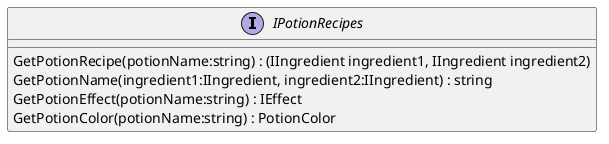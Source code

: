 @startuml
interface IPotionRecipes {
    GetPotionRecipe(potionName:string) : (IIngredient ingredient1, IIngredient ingredient2)
    GetPotionName(ingredient1:IIngredient, ingredient2:IIngredient) : string
    GetPotionEffect(potionName:string) : IEffect
    GetPotionColor(potionName:string) : PotionColor
}
@enduml
